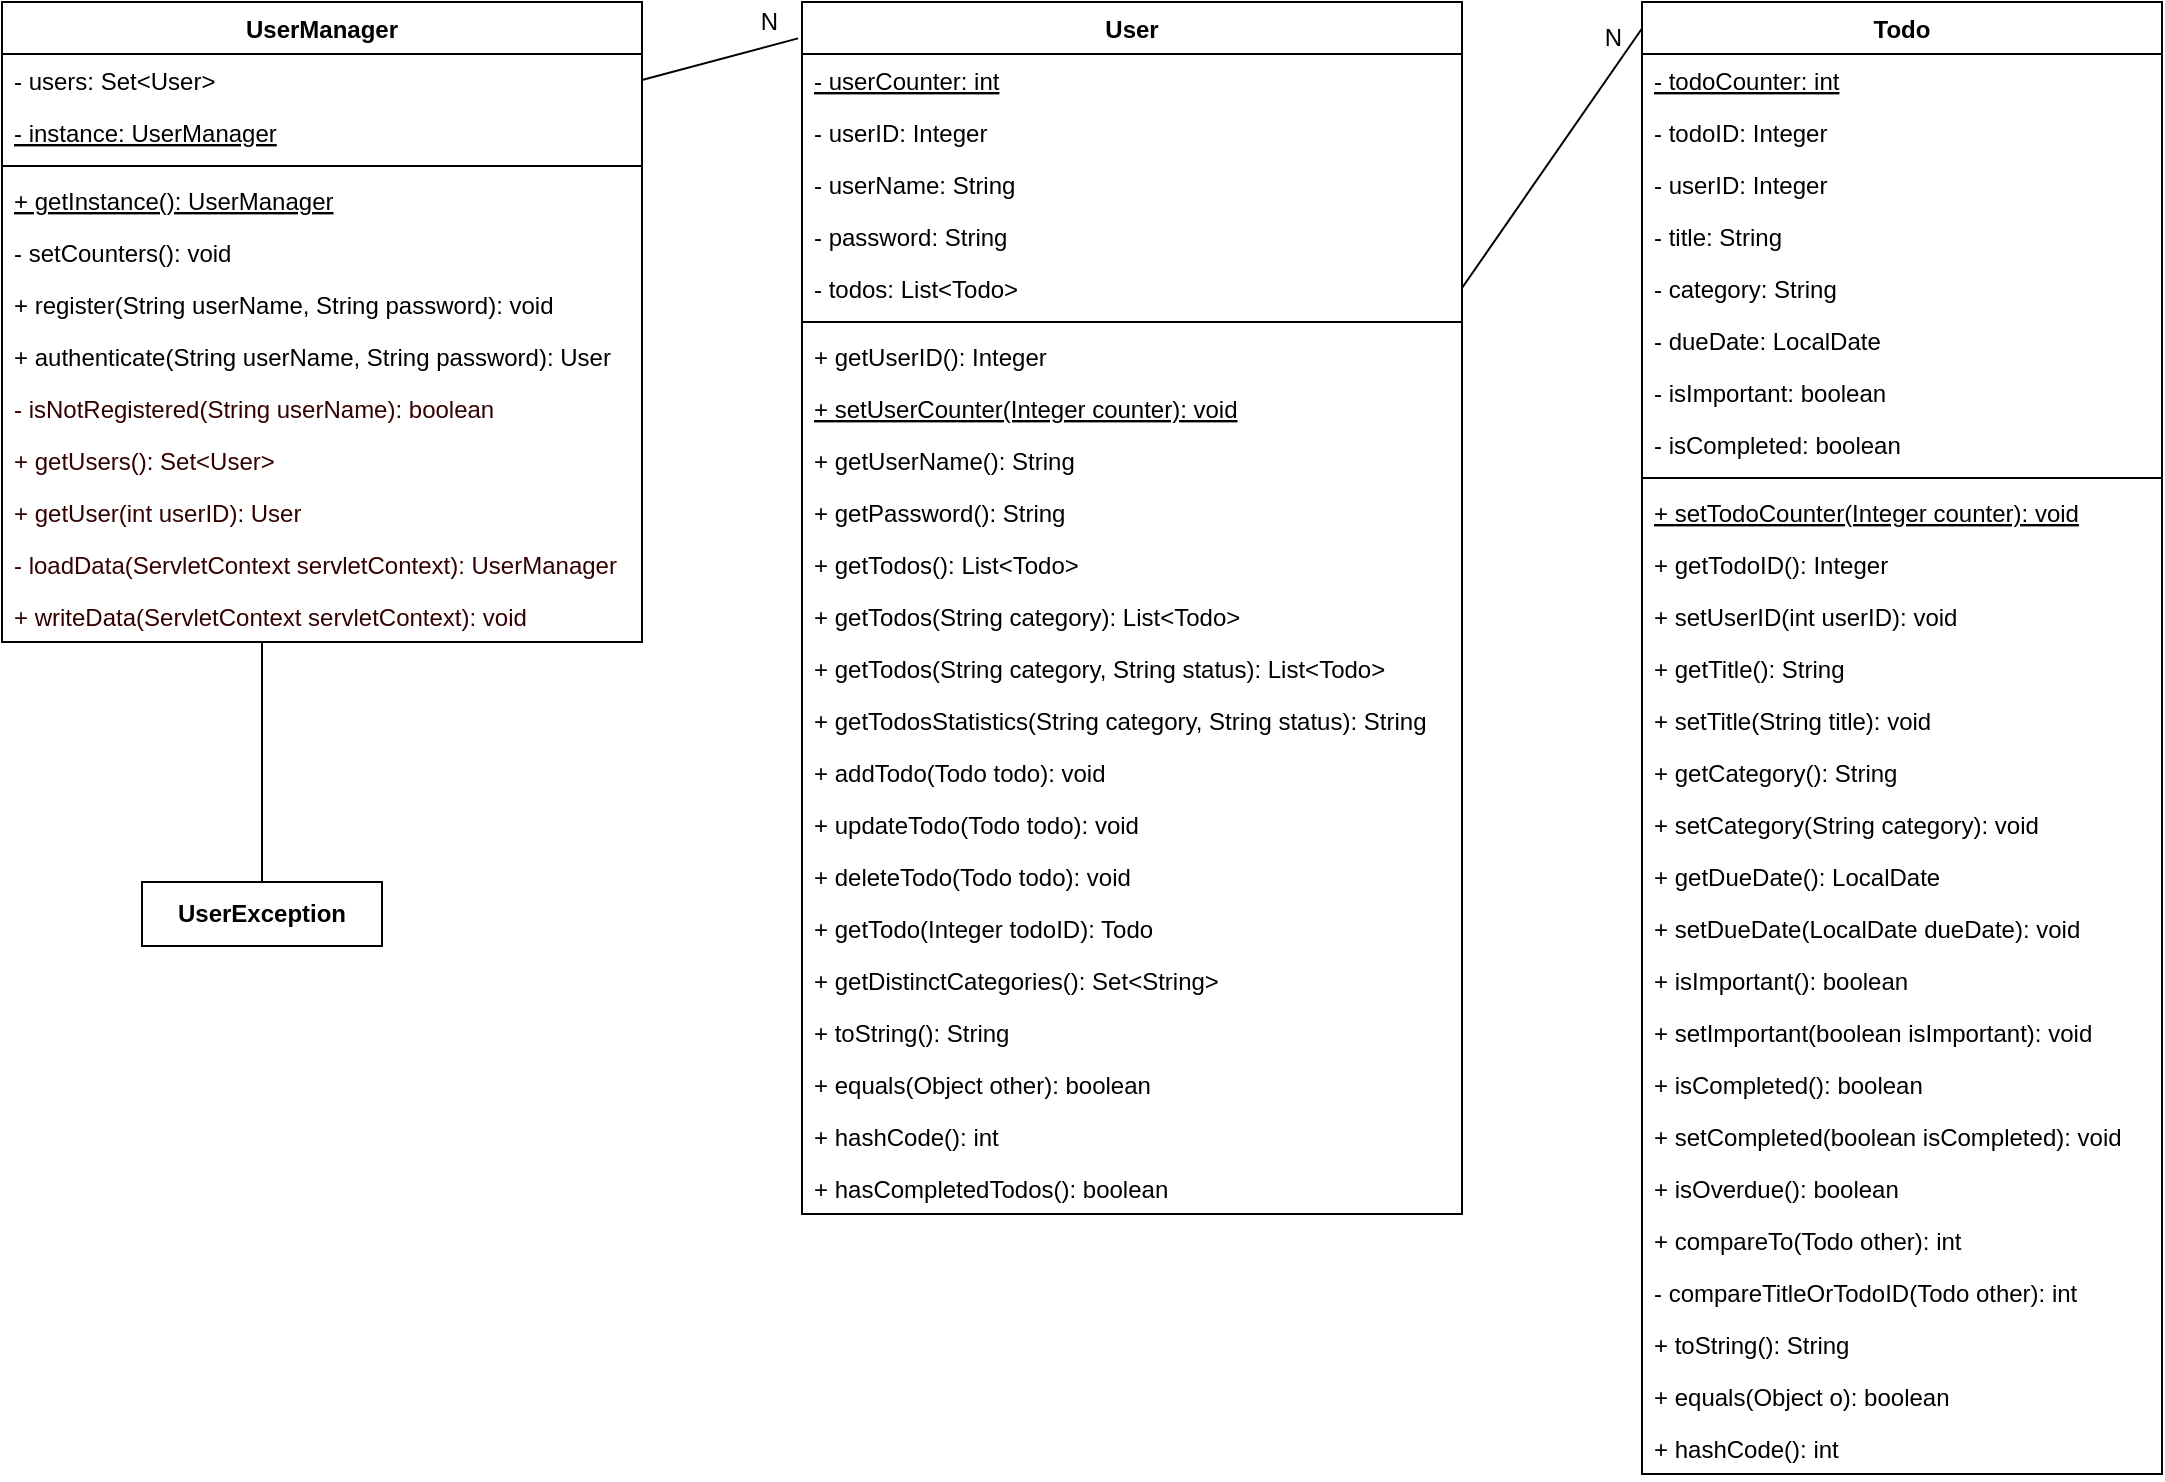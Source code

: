 <mxfile version="14.1.8" type="device" pages="2"><diagram id="_FEknvW1VbE6iCeTimLF" name="Domain Model"><mxGraphModel dx="1106" dy="1003" grid="1" gridSize="10" guides="1" tooltips="1" connect="1" arrows="1" fold="1" page="1" pageScale="1" pageWidth="1169" pageHeight="827" math="0" shadow="0"><root><mxCell id="0"/><mxCell id="1" parent="0"/><mxCell id="8GuXFF6owm1vr2erqjnb-2" value="User" style="swimlane;fontStyle=1;align=center;verticalAlign=top;childLayout=stackLayout;horizontal=1;startSize=26;horizontalStack=0;resizeParent=1;resizeParentMax=0;resizeLast=0;collapsible=1;marginBottom=0;" parent="1" vertex="1"><mxGeometry x="440" y="40" width="330" height="606" as="geometry"/></mxCell><mxCell id="8GuXFF6owm1vr2erqjnb-3" value="- userCounter: int" style="text;strokeColor=none;fillColor=none;align=left;verticalAlign=top;spacingLeft=4;spacingRight=4;overflow=hidden;rotatable=0;points=[[0,0.5],[1,0.5]];portConstraint=eastwest;fontStyle=4" parent="8GuXFF6owm1vr2erqjnb-2" vertex="1"><mxGeometry y="26" width="330" height="26" as="geometry"/></mxCell><mxCell id="l_VewUd3tbH-RL9MiJ0d-22" value="- userID: Integer&#10;" style="text;strokeColor=none;fillColor=none;align=left;verticalAlign=top;spacingLeft=4;spacingRight=4;overflow=hidden;rotatable=0;points=[[0,0.5],[1,0.5]];portConstraint=eastwest;" vertex="1" parent="8GuXFF6owm1vr2erqjnb-2"><mxGeometry y="52" width="330" height="26" as="geometry"/></mxCell><mxCell id="8GuXFF6owm1vr2erqjnb-11" value="- userName: String&#10;" style="text;strokeColor=none;fillColor=none;align=left;verticalAlign=top;spacingLeft=4;spacingRight=4;overflow=hidden;rotatable=0;points=[[0,0.5],[1,0.5]];portConstraint=eastwest;" parent="8GuXFF6owm1vr2erqjnb-2" vertex="1"><mxGeometry y="78" width="330" height="26" as="geometry"/></mxCell><mxCell id="8GuXFF6owm1vr2erqjnb-10" value="- password: String&#10;" style="text;strokeColor=none;fillColor=none;align=left;verticalAlign=top;spacingLeft=4;spacingRight=4;overflow=hidden;rotatable=0;points=[[0,0.5],[1,0.5]];portConstraint=eastwest;" parent="8GuXFF6owm1vr2erqjnb-2" vertex="1"><mxGeometry y="104" width="330" height="26" as="geometry"/></mxCell><mxCell id="8GuXFF6owm1vr2erqjnb-15" value="- todos: List&lt;Todo&gt;&#10;" style="text;strokeColor=none;fillColor=none;align=left;verticalAlign=top;spacingLeft=4;spacingRight=4;overflow=hidden;rotatable=0;points=[[0,0.5],[1,0.5]];portConstraint=eastwest;" parent="8GuXFF6owm1vr2erqjnb-2" vertex="1"><mxGeometry y="130" width="330" height="26" as="geometry"/></mxCell><mxCell id="8GuXFF6owm1vr2erqjnb-4" value="" style="line;strokeWidth=1;fillColor=none;align=left;verticalAlign=middle;spacingTop=-1;spacingLeft=3;spacingRight=3;rotatable=0;labelPosition=right;points=[];portConstraint=eastwest;" parent="8GuXFF6owm1vr2erqjnb-2" vertex="1"><mxGeometry y="156" width="330" height="8" as="geometry"/></mxCell><mxCell id="l_VewUd3tbH-RL9MiJ0d-24" value="+ getUserID(): Integer" style="text;strokeColor=none;fillColor=none;align=left;verticalAlign=top;spacingLeft=4;spacingRight=4;overflow=hidden;rotatable=0;points=[[0,0.5],[1,0.5]];portConstraint=eastwest;" vertex="1" parent="8GuXFF6owm1vr2erqjnb-2"><mxGeometry y="164" width="330" height="26" as="geometry"/></mxCell><mxCell id="l_VewUd3tbH-RL9MiJ0d-25" value="+ setUserCounter(Integer counter): void" style="text;strokeColor=none;fillColor=none;align=left;verticalAlign=top;spacingLeft=4;spacingRight=4;overflow=hidden;rotatable=0;points=[[0,0.5],[1,0.5]];portConstraint=eastwest;fontStyle=4" vertex="1" parent="8GuXFF6owm1vr2erqjnb-2"><mxGeometry y="190" width="330" height="26" as="geometry"/></mxCell><mxCell id="l_VewUd3tbH-RL9MiJ0d-26" value="+ getUserName(): String" style="text;strokeColor=none;fillColor=none;align=left;verticalAlign=top;spacingLeft=4;spacingRight=4;overflow=hidden;rotatable=0;points=[[0,0.5],[1,0.5]];portConstraint=eastwest;" vertex="1" parent="8GuXFF6owm1vr2erqjnb-2"><mxGeometry y="216" width="330" height="26" as="geometry"/></mxCell><mxCell id="l_VewUd3tbH-RL9MiJ0d-23" value="+ getPassword(): String" style="text;strokeColor=none;fillColor=none;align=left;verticalAlign=top;spacingLeft=4;spacingRight=4;overflow=hidden;rotatable=0;points=[[0,0.5],[1,0.5]];portConstraint=eastwest;" vertex="1" parent="8GuXFF6owm1vr2erqjnb-2"><mxGeometry y="242" width="330" height="26" as="geometry"/></mxCell><mxCell id="l_VewUd3tbH-RL9MiJ0d-27" value="+ getTodos(): List&lt;Todo&gt;" style="text;strokeColor=none;fillColor=none;align=left;verticalAlign=top;spacingLeft=4;spacingRight=4;overflow=hidden;rotatable=0;points=[[0,0.5],[1,0.5]];portConstraint=eastwest;" vertex="1" parent="8GuXFF6owm1vr2erqjnb-2"><mxGeometry y="268" width="330" height="26" as="geometry"/></mxCell><mxCell id="l_VewUd3tbH-RL9MiJ0d-28" value="+ getTodos(String category): List&lt;Todo&gt;" style="text;strokeColor=none;fillColor=none;align=left;verticalAlign=top;spacingLeft=4;spacingRight=4;overflow=hidden;rotatable=0;points=[[0,0.5],[1,0.5]];portConstraint=eastwest;" vertex="1" parent="8GuXFF6owm1vr2erqjnb-2"><mxGeometry y="294" width="330" height="26" as="geometry"/></mxCell><mxCell id="l_VewUd3tbH-RL9MiJ0d-29" value="+ getTodos(String category, String status): List&lt;Todo&gt;" style="text;strokeColor=none;fillColor=none;align=left;verticalAlign=top;spacingLeft=4;spacingRight=4;overflow=hidden;rotatable=0;points=[[0,0.5],[1,0.5]];portConstraint=eastwest;" vertex="1" parent="8GuXFF6owm1vr2erqjnb-2"><mxGeometry y="320" width="330" height="26" as="geometry"/></mxCell><mxCell id="8GuXFF6owm1vr2erqjnb-17" value="+ getTodosStatistics(String category, String status): String" style="text;strokeColor=none;fillColor=none;align=left;verticalAlign=top;spacingLeft=4;spacingRight=4;overflow=hidden;rotatable=0;points=[[0,0.5],[1,0.5]];portConstraint=eastwest;" parent="8GuXFF6owm1vr2erqjnb-2" vertex="1"><mxGeometry y="346" width="330" height="26" as="geometry"/></mxCell><mxCell id="8GuXFF6owm1vr2erqjnb-16" value="+ addTodo(Todo todo): void" style="text;strokeColor=none;fillColor=none;align=left;verticalAlign=top;spacingLeft=4;spacingRight=4;overflow=hidden;rotatable=0;points=[[0,0.5],[1,0.5]];portConstraint=eastwest;" parent="8GuXFF6owm1vr2erqjnb-2" vertex="1"><mxGeometry y="372" width="330" height="26" as="geometry"/></mxCell><mxCell id="8GuXFF6owm1vr2erqjnb-18" value="+ updateTodo(Todo todo): void" style="text;strokeColor=none;fillColor=none;align=left;verticalAlign=top;spacingLeft=4;spacingRight=4;overflow=hidden;rotatable=0;points=[[0,0.5],[1,0.5]];portConstraint=eastwest;" parent="8GuXFF6owm1vr2erqjnb-2" vertex="1"><mxGeometry y="398" width="330" height="26" as="geometry"/></mxCell><mxCell id="8GuXFF6owm1vr2erqjnb-20" value="+ deleteTodo(Todo todo): void" style="text;strokeColor=none;fillColor=none;align=left;verticalAlign=top;spacingLeft=4;spacingRight=4;overflow=hidden;rotatable=0;points=[[0,0.5],[1,0.5]];portConstraint=eastwest;" parent="8GuXFF6owm1vr2erqjnb-2" vertex="1"><mxGeometry y="424" width="330" height="26" as="geometry"/></mxCell><mxCell id="DRzX5go1wV1cK8gVBeIf-1" value="+ getTodo(Integer todoID): Todo" style="text;strokeColor=none;fillColor=none;align=left;verticalAlign=top;spacingLeft=4;spacingRight=4;overflow=hidden;rotatable=0;points=[[0,0.5],[1,0.5]];portConstraint=eastwest;" parent="8GuXFF6owm1vr2erqjnb-2" vertex="1"><mxGeometry y="450" width="330" height="26" as="geometry"/></mxCell><mxCell id="DRzX5go1wV1cK8gVBeIf-2" value="+ getDistinctCategories(): Set&lt;String&gt;" style="text;strokeColor=none;fillColor=none;align=left;verticalAlign=top;spacingLeft=4;spacingRight=4;overflow=hidden;rotatable=0;points=[[0,0.5],[1,0.5]];portConstraint=eastwest;" parent="8GuXFF6owm1vr2erqjnb-2" vertex="1"><mxGeometry y="476" width="330" height="26" as="geometry"/></mxCell><mxCell id="XmtFBwjlOjcDqK2lk057-3" value="+ toString(): String" style="text;strokeColor=none;fillColor=none;align=left;verticalAlign=top;spacingLeft=4;spacingRight=4;overflow=hidden;rotatable=0;points=[[0,0.5],[1,0.5]];portConstraint=eastwest;" parent="8GuXFF6owm1vr2erqjnb-2" vertex="1"><mxGeometry y="502" width="330" height="26" as="geometry"/></mxCell><mxCell id="XmtFBwjlOjcDqK2lk057-4" value="+ equals(Object other): boolean" style="text;strokeColor=none;fillColor=none;align=left;verticalAlign=top;spacingLeft=4;spacingRight=4;overflow=hidden;rotatable=0;points=[[0,0.5],[1,0.5]];portConstraint=eastwest;" parent="8GuXFF6owm1vr2erqjnb-2" vertex="1"><mxGeometry y="528" width="330" height="26" as="geometry"/></mxCell><mxCell id="l_VewUd3tbH-RL9MiJ0d-30" value="+ hashCode(): int" style="text;strokeColor=none;fillColor=none;align=left;verticalAlign=top;spacingLeft=4;spacingRight=4;overflow=hidden;rotatable=0;points=[[0,0.5],[1,0.5]];portConstraint=eastwest;" vertex="1" parent="8GuXFF6owm1vr2erqjnb-2"><mxGeometry y="554" width="330" height="26" as="geometry"/></mxCell><mxCell id="DRzX5go1wV1cK8gVBeIf-3" value="+ hasCompletedTodos(): boolean" style="text;strokeColor=none;fillColor=none;align=left;verticalAlign=top;spacingLeft=4;spacingRight=4;overflow=hidden;rotatable=0;points=[[0,0.5],[1,0.5]];portConstraint=eastwest;" parent="8GuXFF6owm1vr2erqjnb-2" vertex="1"><mxGeometry y="580" width="330" height="26" as="geometry"/></mxCell><mxCell id="8GuXFF6owm1vr2erqjnb-6" value="Todo" style="swimlane;fontStyle=1;align=center;verticalAlign=top;childLayout=stackLayout;horizontal=1;startSize=26;horizontalStack=0;resizeParent=1;resizeParentMax=0;resizeLast=0;collapsible=1;marginBottom=0;" parent="1" vertex="1"><mxGeometry x="860" y="40" width="260" height="736" as="geometry"><mxRectangle x="860" y="40" width="60" height="26" as="alternateBounds"/></mxGeometry></mxCell><mxCell id="l_VewUd3tbH-RL9MiJ0d-31" value="- todoCounter: int" style="text;strokeColor=none;fillColor=none;align=left;verticalAlign=top;spacingLeft=4;spacingRight=4;overflow=hidden;rotatable=0;points=[[0,0.5],[1,0.5]];portConstraint=eastwest;fontStyle=4" vertex="1" parent="8GuXFF6owm1vr2erqjnb-6"><mxGeometry y="26" width="260" height="26" as="geometry"/></mxCell><mxCell id="8GuXFF6owm1vr2erqjnb-7" value="- todoID: Integer" style="text;strokeColor=none;fillColor=none;align=left;verticalAlign=top;spacingLeft=4;spacingRight=4;overflow=hidden;rotatable=0;points=[[0,0.5],[1,0.5]];portConstraint=eastwest;" parent="8GuXFF6owm1vr2erqjnb-6" vertex="1"><mxGeometry y="52" width="260" height="26" as="geometry"/></mxCell><mxCell id="8GuXFF6owm1vr2erqjnb-24" value="- userID: Integer" style="text;strokeColor=none;fillColor=none;align=left;verticalAlign=top;spacingLeft=4;spacingRight=4;overflow=hidden;rotatable=0;points=[[0,0.5],[1,0.5]];portConstraint=eastwest;" parent="8GuXFF6owm1vr2erqjnb-6" vertex="1"><mxGeometry y="78" width="260" height="26" as="geometry"/></mxCell><mxCell id="8GuXFF6owm1vr2erqjnb-22" value="- title: String" style="text;strokeColor=none;fillColor=none;align=left;verticalAlign=top;spacingLeft=4;spacingRight=4;overflow=hidden;rotatable=0;points=[[0,0.5],[1,0.5]];portConstraint=eastwest;" parent="8GuXFF6owm1vr2erqjnb-6" vertex="1"><mxGeometry y="104" width="260" height="26" as="geometry"/></mxCell><mxCell id="8GuXFF6owm1vr2erqjnb-23" value="- category: String" style="text;strokeColor=none;fillColor=none;align=left;verticalAlign=top;spacingLeft=4;spacingRight=4;overflow=hidden;rotatable=0;points=[[0,0.5],[1,0.5]];portConstraint=eastwest;" parent="8GuXFF6owm1vr2erqjnb-6" vertex="1"><mxGeometry y="130" width="260" height="26" as="geometry"/></mxCell><mxCell id="8GuXFF6owm1vr2erqjnb-26" value="- dueDate: LocalDate" style="text;strokeColor=none;fillColor=none;align=left;verticalAlign=top;spacingLeft=4;spacingRight=4;overflow=hidden;rotatable=0;points=[[0,0.5],[1,0.5]];portConstraint=eastwest;" parent="8GuXFF6owm1vr2erqjnb-6" vertex="1"><mxGeometry y="156" width="260" height="26" as="geometry"/></mxCell><mxCell id="8GuXFF6owm1vr2erqjnb-27" value="- isImportant: boolean" style="text;strokeColor=none;fillColor=none;align=left;verticalAlign=top;spacingLeft=4;spacingRight=4;overflow=hidden;rotatable=0;points=[[0,0.5],[1,0.5]];portConstraint=eastwest;" parent="8GuXFF6owm1vr2erqjnb-6" vertex="1"><mxGeometry y="182" width="260" height="26" as="geometry"/></mxCell><mxCell id="8GuXFF6owm1vr2erqjnb-28" value="- isCompleted: boolean" style="text;strokeColor=none;fillColor=none;align=left;verticalAlign=top;spacingLeft=4;spacingRight=4;overflow=hidden;rotatable=0;points=[[0,0.5],[1,0.5]];portConstraint=eastwest;" parent="8GuXFF6owm1vr2erqjnb-6" vertex="1"><mxGeometry y="208" width="260" height="26" as="geometry"/></mxCell><mxCell id="8GuXFF6owm1vr2erqjnb-8" value="" style="line;strokeWidth=1;fillColor=none;align=left;verticalAlign=middle;spacingTop=-1;spacingLeft=3;spacingRight=3;rotatable=0;labelPosition=right;points=[];portConstraint=eastwest;" parent="8GuXFF6owm1vr2erqjnb-6" vertex="1"><mxGeometry y="234" width="260" height="8" as="geometry"/></mxCell><mxCell id="l_VewUd3tbH-RL9MiJ0d-32" value="+ setTodoCounter(Integer counter): void" style="text;strokeColor=none;fillColor=none;align=left;verticalAlign=top;spacingLeft=4;spacingRight=4;overflow=hidden;rotatable=0;points=[[0,0.5],[1,0.5]];portConstraint=eastwest;fontStyle=4" vertex="1" parent="8GuXFF6owm1vr2erqjnb-6"><mxGeometry y="242" width="260" height="26" as="geometry"/></mxCell><mxCell id="l_VewUd3tbH-RL9MiJ0d-34" value="+ getTodoID(): Integer" style="text;strokeColor=none;fillColor=none;align=left;verticalAlign=top;spacingLeft=4;spacingRight=4;overflow=hidden;rotatable=0;points=[[0,0.5],[1,0.5]];portConstraint=eastwest;" vertex="1" parent="8GuXFF6owm1vr2erqjnb-6"><mxGeometry y="268" width="260" height="26" as="geometry"/></mxCell><mxCell id="l_VewUd3tbH-RL9MiJ0d-35" value="+ setUserID(int userID): void" style="text;strokeColor=none;fillColor=none;align=left;verticalAlign=top;spacingLeft=4;spacingRight=4;overflow=hidden;rotatable=0;points=[[0,0.5],[1,0.5]];portConstraint=eastwest;" vertex="1" parent="8GuXFF6owm1vr2erqjnb-6"><mxGeometry y="294" width="260" height="26" as="geometry"/></mxCell><mxCell id="l_VewUd3tbH-RL9MiJ0d-36" value="+ getTitle(): String" style="text;strokeColor=none;fillColor=none;align=left;verticalAlign=top;spacingLeft=4;spacingRight=4;overflow=hidden;rotatable=0;points=[[0,0.5],[1,0.5]];portConstraint=eastwest;" vertex="1" parent="8GuXFF6owm1vr2erqjnb-6"><mxGeometry y="320" width="260" height="26" as="geometry"/></mxCell><mxCell id="l_VewUd3tbH-RL9MiJ0d-37" value="+ setTitle(String title): void" style="text;strokeColor=none;fillColor=none;align=left;verticalAlign=top;spacingLeft=4;spacingRight=4;overflow=hidden;rotatable=0;points=[[0,0.5],[1,0.5]];portConstraint=eastwest;" vertex="1" parent="8GuXFF6owm1vr2erqjnb-6"><mxGeometry y="346" width="260" height="26" as="geometry"/></mxCell><mxCell id="l_VewUd3tbH-RL9MiJ0d-38" value="+ getCategory(): String" style="text;strokeColor=none;fillColor=none;align=left;verticalAlign=top;spacingLeft=4;spacingRight=4;overflow=hidden;rotatable=0;points=[[0,0.5],[1,0.5]];portConstraint=eastwest;" vertex="1" parent="8GuXFF6owm1vr2erqjnb-6"><mxGeometry y="372" width="260" height="26" as="geometry"/></mxCell><mxCell id="l_VewUd3tbH-RL9MiJ0d-39" value="+ setCategory(String category): void" style="text;strokeColor=none;fillColor=none;align=left;verticalAlign=top;spacingLeft=4;spacingRight=4;overflow=hidden;rotatable=0;points=[[0,0.5],[1,0.5]];portConstraint=eastwest;" vertex="1" parent="8GuXFF6owm1vr2erqjnb-6"><mxGeometry y="398" width="260" height="26" as="geometry"/></mxCell><mxCell id="l_VewUd3tbH-RL9MiJ0d-40" value="+ getDueDate(): LocalDate" style="text;strokeColor=none;fillColor=none;align=left;verticalAlign=top;spacingLeft=4;spacingRight=4;overflow=hidden;rotatable=0;points=[[0,0.5],[1,0.5]];portConstraint=eastwest;" vertex="1" parent="8GuXFF6owm1vr2erqjnb-6"><mxGeometry y="424" width="260" height="26" as="geometry"/></mxCell><mxCell id="l_VewUd3tbH-RL9MiJ0d-33" value="+ setDueDate(LocalDate dueDate): void" style="text;strokeColor=none;fillColor=none;align=left;verticalAlign=top;spacingLeft=4;spacingRight=4;overflow=hidden;rotatable=0;points=[[0,0.5],[1,0.5]];portConstraint=eastwest;" vertex="1" parent="8GuXFF6owm1vr2erqjnb-6"><mxGeometry y="450" width="260" height="26" as="geometry"/></mxCell><mxCell id="l_VewUd3tbH-RL9MiJ0d-42" value="+ isImportant(): boolean" style="text;strokeColor=none;fillColor=none;align=left;verticalAlign=top;spacingLeft=4;spacingRight=4;overflow=hidden;rotatable=0;points=[[0,0.5],[1,0.5]];portConstraint=eastwest;" vertex="1" parent="8GuXFF6owm1vr2erqjnb-6"><mxGeometry y="476" width="260" height="26" as="geometry"/></mxCell><mxCell id="l_VewUd3tbH-RL9MiJ0d-43" value="+ setImportant(boolean isImportant): void" style="text;strokeColor=none;fillColor=none;align=left;verticalAlign=top;spacingLeft=4;spacingRight=4;overflow=hidden;rotatable=0;points=[[0,0.5],[1,0.5]];portConstraint=eastwest;" vertex="1" parent="8GuXFF6owm1vr2erqjnb-6"><mxGeometry y="502" width="260" height="26" as="geometry"/></mxCell><mxCell id="l_VewUd3tbH-RL9MiJ0d-44" value="+ isCompleted(): boolean" style="text;strokeColor=none;fillColor=none;align=left;verticalAlign=top;spacingLeft=4;spacingRight=4;overflow=hidden;rotatable=0;points=[[0,0.5],[1,0.5]];portConstraint=eastwest;" vertex="1" parent="8GuXFF6owm1vr2erqjnb-6"><mxGeometry y="528" width="260" height="26" as="geometry"/></mxCell><mxCell id="l_VewUd3tbH-RL9MiJ0d-41" value="+ setCompleted(boolean isCompleted): void" style="text;strokeColor=none;fillColor=none;align=left;verticalAlign=top;spacingLeft=4;spacingRight=4;overflow=hidden;rotatable=0;points=[[0,0.5],[1,0.5]];portConstraint=eastwest;" vertex="1" parent="8GuXFF6owm1vr2erqjnb-6"><mxGeometry y="554" width="260" height="26" as="geometry"/></mxCell><mxCell id="8GuXFF6owm1vr2erqjnb-9" value="+ isOverdue(): boolean" style="text;strokeColor=none;fillColor=none;align=left;verticalAlign=top;spacingLeft=4;spacingRight=4;overflow=hidden;rotatable=0;points=[[0,0.5],[1,0.5]];portConstraint=eastwest;" parent="8GuXFF6owm1vr2erqjnb-6" vertex="1"><mxGeometry y="580" width="260" height="26" as="geometry"/></mxCell><mxCell id="XmtFBwjlOjcDqK2lk057-5" value="+ compareTo(Todo other): int" style="text;strokeColor=none;fillColor=none;align=left;verticalAlign=top;spacingLeft=4;spacingRight=4;overflow=hidden;rotatable=0;points=[[0,0.5],[1,0.5]];portConstraint=eastwest;" parent="8GuXFF6owm1vr2erqjnb-6" vertex="1"><mxGeometry y="606" width="260" height="26" as="geometry"/></mxCell><mxCell id="XmtFBwjlOjcDqK2lk057-6" value="- compareTitleOrTodoID(Todo other): int" style="text;strokeColor=none;fillColor=none;align=left;verticalAlign=top;spacingLeft=4;spacingRight=4;overflow=hidden;rotatable=0;points=[[0,0.5],[1,0.5]];portConstraint=eastwest;" parent="8GuXFF6owm1vr2erqjnb-6" vertex="1"><mxGeometry y="632" width="260" height="26" as="geometry"/></mxCell><mxCell id="XmtFBwjlOjcDqK2lk057-8" value="+ toString(): String" style="text;strokeColor=none;fillColor=none;align=left;verticalAlign=top;spacingLeft=4;spacingRight=4;overflow=hidden;rotatable=0;points=[[0,0.5],[1,0.5]];portConstraint=eastwest;" parent="8GuXFF6owm1vr2erqjnb-6" vertex="1"><mxGeometry y="658" width="260" height="26" as="geometry"/></mxCell><mxCell id="XmtFBwjlOjcDqK2lk057-9" value="+ equals(Object o): boolean" style="text;strokeColor=none;fillColor=none;align=left;verticalAlign=top;spacingLeft=4;spacingRight=4;overflow=hidden;rotatable=0;points=[[0,0.5],[1,0.5]];portConstraint=eastwest;" parent="8GuXFF6owm1vr2erqjnb-6" vertex="1"><mxGeometry y="684" width="260" height="26" as="geometry"/></mxCell><mxCell id="XmtFBwjlOjcDqK2lk057-10" value="+ hashCode(): int" style="text;strokeColor=none;fillColor=none;align=left;verticalAlign=top;spacingLeft=4;spacingRight=4;overflow=hidden;rotatable=0;points=[[0,0.5],[1,0.5]];portConstraint=eastwest;" parent="8GuXFF6owm1vr2erqjnb-6" vertex="1"><mxGeometry y="710" width="260" height="26" as="geometry"/></mxCell><mxCell id="ysoF5U-7DfWgZvBtJbBI-6" value="UserManager" style="swimlane;fontStyle=1;align=center;verticalAlign=top;childLayout=stackLayout;horizontal=1;startSize=26;horizontalStack=0;resizeParent=1;resizeParentMax=0;resizeLast=0;collapsible=1;marginBottom=0;" parent="1" vertex="1"><mxGeometry x="40" y="40" width="320" height="320" as="geometry"/></mxCell><mxCell id="ysoF5U-7DfWgZvBtJbBI-7" value="- users: Set&lt;User&gt;" style="text;strokeColor=none;fillColor=none;align=left;verticalAlign=top;spacingLeft=4;spacingRight=4;overflow=hidden;rotatable=0;points=[[0,0.5],[1,0.5]];portConstraint=eastwest;fontStyle=0" parent="ysoF5U-7DfWgZvBtJbBI-6" vertex="1"><mxGeometry y="26" width="320" height="26" as="geometry"/></mxCell><mxCell id="XmtFBwjlOjcDqK2lk057-1" value="- instance: UserManager" style="text;strokeColor=none;fillColor=none;align=left;verticalAlign=top;spacingLeft=4;spacingRight=4;overflow=hidden;rotatable=0;points=[[0,0.5],[1,0.5]];portConstraint=eastwest;fontStyle=4" parent="ysoF5U-7DfWgZvBtJbBI-6" vertex="1"><mxGeometry y="52" width="320" height="26" as="geometry"/></mxCell><mxCell id="ysoF5U-7DfWgZvBtJbBI-14" value="" style="line;strokeWidth=1;fillColor=none;align=left;verticalAlign=middle;spacingTop=-1;spacingLeft=3;spacingRight=3;rotatable=0;labelPosition=right;points=[];portConstraint=eastwest;" parent="ysoF5U-7DfWgZvBtJbBI-6" vertex="1"><mxGeometry y="78" width="320" height="8" as="geometry"/></mxCell><mxCell id="l_VewUd3tbH-RL9MiJ0d-1" value="+ getInstance(): UserManager" style="text;strokeColor=none;fillColor=none;align=left;verticalAlign=top;spacingLeft=4;spacingRight=4;overflow=hidden;rotatable=0;points=[[0,0.5],[1,0.5]];portConstraint=eastwest;fontStyle=4" vertex="1" parent="ysoF5U-7DfWgZvBtJbBI-6"><mxGeometry y="86" width="320" height="26" as="geometry"/></mxCell><mxCell id="ysoF5U-7DfWgZvBtJbBI-15" value="- setCounters(): void" style="text;strokeColor=none;fillColor=none;align=left;verticalAlign=top;spacingLeft=4;spacingRight=4;overflow=hidden;rotatable=0;points=[[0,0.5],[1,0.5]];portConstraint=eastwest;fontStyle=0" parent="ysoF5U-7DfWgZvBtJbBI-6" vertex="1"><mxGeometry y="112" width="320" height="26" as="geometry"/></mxCell><mxCell id="ysoF5U-7DfWgZvBtJbBI-16" value="+ register(String userName, String password): void" style="text;strokeColor=none;fillColor=none;align=left;verticalAlign=top;spacingLeft=4;spacingRight=4;overflow=hidden;rotatable=0;points=[[0,0.5],[1,0.5]];portConstraint=eastwest;" parent="ysoF5U-7DfWgZvBtJbBI-6" vertex="1"><mxGeometry y="138" width="320" height="26" as="geometry"/></mxCell><mxCell id="ysoF5U-7DfWgZvBtJbBI-20" value="+ authenticate(String userName, String password): User" style="text;strokeColor=none;fillColor=none;align=left;verticalAlign=top;spacingLeft=4;spacingRight=4;overflow=hidden;rotatable=0;points=[[0,0.5],[1,0.5]];portConstraint=eastwest;" parent="ysoF5U-7DfWgZvBtJbBI-6" vertex="1"><mxGeometry y="164" width="320" height="26" as="geometry"/></mxCell><mxCell id="l_VewUd3tbH-RL9MiJ0d-2" value="- isNotRegistered(String userName): boolean" style="text;strokeColor=none;fillColor=none;align=left;verticalAlign=top;spacingLeft=4;spacingRight=4;overflow=hidden;rotatable=0;points=[[0,0.5],[1,0.5]];portConstraint=eastwest;fontColor=#330000;" vertex="1" parent="ysoF5U-7DfWgZvBtJbBI-6"><mxGeometry y="190" width="320" height="26" as="geometry"/></mxCell><mxCell id="l_VewUd3tbH-RL9MiJ0d-4" value="+ getUsers(): Set&lt;User&gt;" style="text;strokeColor=none;fillColor=none;align=left;verticalAlign=top;spacingLeft=4;spacingRight=4;overflow=hidden;rotatable=0;points=[[0,0.5],[1,0.5]];portConstraint=eastwest;fontColor=#330000;" vertex="1" parent="ysoF5U-7DfWgZvBtJbBI-6"><mxGeometry y="216" width="320" height="26" as="geometry"/></mxCell><mxCell id="LsWSEmS_wTWBQNg2qc56-11" value="+ getUser(int userID): User" style="text;strokeColor=none;fillColor=none;align=left;verticalAlign=top;spacingLeft=4;spacingRight=4;overflow=hidden;rotatable=0;points=[[0,0.5],[1,0.5]];portConstraint=eastwest;fontColor=#330000;" parent="ysoF5U-7DfWgZvBtJbBI-6" vertex="1"><mxGeometry y="242" width="320" height="26" as="geometry"/></mxCell><mxCell id="l_VewUd3tbH-RL9MiJ0d-3" value="- loadData(ServletContext servletContext): UserManager" style="text;strokeColor=none;fillColor=none;align=left;verticalAlign=top;spacingLeft=4;spacingRight=4;overflow=hidden;rotatable=0;points=[[0,0.5],[1,0.5]];portConstraint=eastwest;fontColor=#330000;" vertex="1" parent="ysoF5U-7DfWgZvBtJbBI-6"><mxGeometry y="268" width="320" height="26" as="geometry"/></mxCell><mxCell id="DRzX5go1wV1cK8gVBeIf-4" value="+ writeData(ServletContext servletContext): void" style="text;strokeColor=none;fillColor=none;align=left;verticalAlign=top;spacingLeft=4;spacingRight=4;overflow=hidden;rotatable=0;points=[[0,0.5],[1,0.5]];portConstraint=eastwest;fontColor=#330000;" parent="ysoF5U-7DfWgZvBtJbBI-6" vertex="1"><mxGeometry y="294" width="320" height="26" as="geometry"/></mxCell><mxCell id="LsWSEmS_wTWBQNg2qc56-7" value="" style="endArrow=none;html=1;rounded=0;fontColor=#FF3333;exitX=1;exitY=0.5;exitDx=0;exitDy=0;entryX=-0.006;entryY=0.03;entryDx=0;entryDy=0;entryPerimeter=0;" parent="1" source="ysoF5U-7DfWgZvBtJbBI-7" target="8GuXFF6owm1vr2erqjnb-2" edge="1"><mxGeometry relative="1" as="geometry"><mxPoint x="330" y="860" as="sourcePoint"/><mxPoint x="490" y="860" as="targetPoint"/></mxGeometry></mxCell><mxCell id="LsWSEmS_wTWBQNg2qc56-8" value="N" style="resizable=0;html=1;align=right;verticalAlign=bottom;" parent="LsWSEmS_wTWBQNg2qc56-7" connectable="0" vertex="1"><mxGeometry x="1" relative="1" as="geometry"><mxPoint x="-10" as="offset"/></mxGeometry></mxCell><mxCell id="LsWSEmS_wTWBQNg2qc56-9" value="" style="endArrow=none;html=1;rounded=0;fontColor=#FF3333;exitX=1;exitY=0.5;exitDx=0;exitDy=0;entryX=0;entryY=0.018;entryDx=0;entryDy=0;entryPerimeter=0;" parent="1" source="8GuXFF6owm1vr2erqjnb-15" target="8GuXFF6owm1vr2erqjnb-6" edge="1"><mxGeometry relative="1" as="geometry"><mxPoint x="330" y="860" as="sourcePoint"/><mxPoint x="490" y="860" as="targetPoint"/></mxGeometry></mxCell><mxCell id="LsWSEmS_wTWBQNg2qc56-10" value="N" style="resizable=0;html=1;align=right;verticalAlign=bottom;" parent="LsWSEmS_wTWBQNg2qc56-9" connectable="0" vertex="1"><mxGeometry x="1" relative="1" as="geometry"><mxPoint x="-9.98" y="12.83" as="offset"/></mxGeometry></mxCell><mxCell id="l_VewUd3tbH-RL9MiJ0d-19" value="&lt;b&gt;UserException&lt;/b&gt;" style="rounded=0;whiteSpace=wrap;html=1;" vertex="1" parent="1"><mxGeometry x="110" y="480" width="120" height="32" as="geometry"/></mxCell><mxCell id="l_VewUd3tbH-RL9MiJ0d-21" value="" style="endArrow=none;html=1;exitX=0.5;exitY=0;exitDx=0;exitDy=0;" edge="1" parent="1" source="l_VewUd3tbH-RL9MiJ0d-19"><mxGeometry width="50" height="50" relative="1" as="geometry"><mxPoint x="540" y="540" as="sourcePoint"/><mxPoint x="170" y="360" as="targetPoint"/></mxGeometry></mxCell></root></mxGraphModel></diagram><diagram id="zWdlCqI29T2dWSMC5rAG" name="Page Flow"><mxGraphModel dx="1106" dy="1003" grid="1" gridSize="10" guides="1" tooltips="1" connect="1" arrows="1" fold="1" page="1" pageScale="1" pageWidth="850" pageHeight="1100" math="0" shadow="0"><root><mxCell id="nnM6BxxUmR0Pl3jAsNiM-0"/><mxCell id="nnM6BxxUmR0Pl3jAsNiM-1" parent="nnM6BxxUmR0Pl3jAsNiM-0"/><mxCell id="nnM6BxxUmR0Pl3jAsNiM-2" value="" style="ellipse;html=1;shape=startState;fillColor=#000000;strokeColor=#ff0000;rotation=0;" parent="nnM6BxxUmR0Pl3jAsNiM-1" vertex="1"><mxGeometry x="140" y="115" width="30" height="30" as="geometry"/></mxCell><mxCell id="nnM6BxxUmR0Pl3jAsNiM-3" value="" style="endArrow=classic;html=1;exitX=1;exitY=0.5;exitDx=0;exitDy=0;" parent="nnM6BxxUmR0Pl3jAsNiM-1" source="nnM6BxxUmR0Pl3jAsNiM-2" edge="1"><mxGeometry width="50" height="50" relative="1" as="geometry"><mxPoint x="230" y="155" as="sourcePoint"/><mxPoint x="220" y="130" as="targetPoint"/></mxGeometry></mxCell><mxCell id="nnM6BxxUmR0Pl3jAsNiM-4" value="" style="edgeStyle=orthogonalEdgeStyle;rounded=0;orthogonalLoop=1;jettySize=auto;html=1;" parent="nnM6BxxUmR0Pl3jAsNiM-1" source="nnM6BxxUmR0Pl3jAsNiM-6" target="nnM6BxxUmR0Pl3jAsNiM-8" edge="1"><mxGeometry relative="1" as="geometry"/></mxCell><mxCell id="nnM6BxxUmR0Pl3jAsNiM-5" value="" style="edgeStyle=orthogonalEdgeStyle;rounded=0;orthogonalLoop=1;jettySize=auto;html=1;" parent="nnM6BxxUmR0Pl3jAsNiM-1" source="nnM6BxxUmR0Pl3jAsNiM-6" target="nnM6BxxUmR0Pl3jAsNiM-10" edge="1"><mxGeometry relative="1" as="geometry"/></mxCell><mxCell id="nnM6BxxUmR0Pl3jAsNiM-6" value="Landing" style="strokeWidth=2;html=1;shape=mxgraph.flowchart.decision;whiteSpace=wrap;" parent="nnM6BxxUmR0Pl3jAsNiM-1" vertex="1"><mxGeometry x="220" y="80" width="100" height="100" as="geometry"/></mxCell><mxCell id="nnM6BxxUmR0Pl3jAsNiM-7" style="edgeStyle=orthogonalEdgeStyle;rounded=0;orthogonalLoop=1;jettySize=auto;html=1;exitX=0.5;exitY=1;exitDx=0;exitDy=0;entryX=0.5;entryY=0;entryDx=0;entryDy=0;entryPerimeter=0;" parent="nnM6BxxUmR0Pl3jAsNiM-1" source="nnM6BxxUmR0Pl3jAsNiM-8" target="nnM6BxxUmR0Pl3jAsNiM-15" edge="1"><mxGeometry relative="1" as="geometry"/></mxCell><mxCell id="nnM6BxxUmR0Pl3jAsNiM-8" value="Login" style="whiteSpace=wrap;html=1;strokeWidth=2;" parent="nnM6BxxUmR0Pl3jAsNiM-1" vertex="1"><mxGeometry x="210" y="230" width="120" height="60" as="geometry"/></mxCell><mxCell id="nnM6BxxUmR0Pl3jAsNiM-9" style="edgeStyle=orthogonalEdgeStyle;rounded=0;orthogonalLoop=1;jettySize=auto;html=1;entryX=1;entryY=0.5;entryDx=0;entryDy=0;exitX=0.5;exitY=1;exitDx=0;exitDy=0;" parent="nnM6BxxUmR0Pl3jAsNiM-1" source="nnM6BxxUmR0Pl3jAsNiM-10" target="nnM6BxxUmR0Pl3jAsNiM-8" edge="1"><mxGeometry relative="1" as="geometry"/></mxCell><mxCell id="nnM6BxxUmR0Pl3jAsNiM-10" value="Register" style="whiteSpace=wrap;html=1;strokeWidth=2;" parent="nnM6BxxUmR0Pl3jAsNiM-1" vertex="1"><mxGeometry x="390" y="100" width="120" height="60" as="geometry"/></mxCell><mxCell id="nnM6BxxUmR0Pl3jAsNiM-11" style="edgeStyle=orthogonalEdgeStyle;rounded=0;orthogonalLoop=1;jettySize=auto;html=1;exitX=0;exitY=0.5;exitDx=0;exitDy=0;exitPerimeter=0;entryX=0;entryY=0.5;entryDx=0;entryDy=0;" parent="nnM6BxxUmR0Pl3jAsNiM-1" source="nnM6BxxUmR0Pl3jAsNiM-15" target="nnM6BxxUmR0Pl3jAsNiM-8" edge="1"><mxGeometry relative="1" as="geometry"/></mxCell><mxCell id="nnM6BxxUmR0Pl3jAsNiM-12" value="No" style="edgeLabel;html=1;align=center;verticalAlign=middle;resizable=0;points=[];" parent="nnM6BxxUmR0Pl3jAsNiM-11" vertex="1" connectable="0"><mxGeometry x="-0.629" y="-14" relative="1" as="geometry"><mxPoint x="-1" as="offset"/></mxGeometry></mxCell><mxCell id="nnM6BxxUmR0Pl3jAsNiM-13" value="" style="edgeStyle=orthogonalEdgeStyle;rounded=0;orthogonalLoop=1;jettySize=auto;html=1;" parent="nnM6BxxUmR0Pl3jAsNiM-1" source="nnM6BxxUmR0Pl3jAsNiM-15" target="nnM6BxxUmR0Pl3jAsNiM-20" edge="1"><mxGeometry relative="1" as="geometry"/></mxCell><mxCell id="nnM6BxxUmR0Pl3jAsNiM-14" value="Yes" style="edgeLabel;html=1;align=center;verticalAlign=middle;resizable=0;points=[];" parent="nnM6BxxUmR0Pl3jAsNiM-13" vertex="1" connectable="0"><mxGeometry x="0.235" y="-2" relative="1" as="geometry"><mxPoint x="2" y="-9" as="offset"/></mxGeometry></mxCell><mxCell id="nnM6BxxUmR0Pl3jAsNiM-15" value="Successful" style="strokeWidth=2;html=1;shape=mxgraph.flowchart.decision;whiteSpace=wrap;" parent="nnM6BxxUmR0Pl3jAsNiM-1" vertex="1"><mxGeometry x="220" y="350" width="100" height="100" as="geometry"/></mxCell><mxCell id="nnM6BxxUmR0Pl3jAsNiM-16" style="edgeStyle=orthogonalEdgeStyle;rounded=0;orthogonalLoop=1;jettySize=auto;html=1;entryX=0;entryY=0.5;entryDx=0;entryDy=0;" parent="nnM6BxxUmR0Pl3jAsNiM-1" source="nnM6BxxUmR0Pl3jAsNiM-20" target="nnM6BxxUmR0Pl3jAsNiM-2" edge="1"><mxGeometry relative="1" as="geometry"/></mxCell><mxCell id="nnM6BxxUmR0Pl3jAsNiM-17" value="Logout / Timeout" style="edgeLabel;html=1;align=center;verticalAlign=middle;resizable=0;points=[];rotation=-90;" parent="nnM6BxxUmR0Pl3jAsNiM-16" vertex="1" connectable="0"><mxGeometry x="0.339" y="2" relative="1" as="geometry"><mxPoint as="offset"/></mxGeometry></mxCell><mxCell id="nnM6BxxUmR0Pl3jAsNiM-18" value="" style="edgeStyle=orthogonalEdgeStyle;rounded=0;orthogonalLoop=1;jettySize=auto;html=1;" parent="nnM6BxxUmR0Pl3jAsNiM-1" source="nnM6BxxUmR0Pl3jAsNiM-20" target="nnM6BxxUmR0Pl3jAsNiM-25" edge="1"><mxGeometry relative="1" as="geometry"/></mxCell><mxCell id="nnM6BxxUmR0Pl3jAsNiM-19" style="edgeStyle=orthogonalEdgeStyle;rounded=0;orthogonalLoop=1;jettySize=auto;html=1;exitX=1;exitY=0.75;exitDx=0;exitDy=0;" parent="nnM6BxxUmR0Pl3jAsNiM-1" source="nnM6BxxUmR0Pl3jAsNiM-20" target="nnM6BxxUmR0Pl3jAsNiM-28" edge="1"><mxGeometry relative="1" as="geometry"/></mxCell><mxCell id="nnM6BxxUmR0Pl3jAsNiM-20" value="TodoList" style="whiteSpace=wrap;html=1;strokeWidth=2;" parent="nnM6BxxUmR0Pl3jAsNiM-1" vertex="1"><mxGeometry x="210" y="495" width="120" height="60" as="geometry"/></mxCell><mxCell id="nnM6BxxUmR0Pl3jAsNiM-21" value="+ getTodos(): List&lt;Todo&gt;" style="text;strokeColor=none;fillColor=none;align=left;verticalAlign=top;spacingLeft=4;spacingRight=4;overflow=hidden;rotatable=0;points=[[0,0.5],[1,0.5]];portConstraint=eastwest;" parent="nnM6BxxUmR0Pl3jAsNiM-1" vertex="1"><mxGeometry x="290" y="469" width="210" height="26" as="geometry"/></mxCell><mxCell id="nnM6BxxUmR0Pl3jAsNiM-24" style="edgeStyle=orthogonalEdgeStyle;rounded=0;orthogonalLoop=1;jettySize=auto;html=1;exitX=0.603;exitY=-0.003;exitDx=0;exitDy=0;entryX=0.597;entryY=0.99;entryDx=0;entryDy=0;exitPerimeter=0;entryPerimeter=0;" parent="nnM6BxxUmR0Pl3jAsNiM-1" source="nnM6BxxUmR0Pl3jAsNiM-25" target="nnM6BxxUmR0Pl3jAsNiM-20" edge="1"><mxGeometry relative="1" as="geometry"/></mxCell><mxCell id="nnM6BxxUmR0Pl3jAsNiM-25" value="addTodo" style="whiteSpace=wrap;html=1;strokeWidth=2;" parent="nnM6BxxUmR0Pl3jAsNiM-1" vertex="1"><mxGeometry x="210" y="600" width="120" height="60" as="geometry"/></mxCell><mxCell id="nnM6BxxUmR0Pl3jAsNiM-26" value="+ addTodo(Todo todo): void" style="text;strokeColor=none;fillColor=none;align=left;verticalAlign=top;spacingLeft=4;spacingRight=4;overflow=hidden;rotatable=0;points=[[0,0.5],[1,0.5]];portConstraint=eastwest;" parent="nnM6BxxUmR0Pl3jAsNiM-1" vertex="1"><mxGeometry x="190" y="660" width="210" height="26" as="geometry"/></mxCell><mxCell id="nnM6BxxUmR0Pl3jAsNiM-27" style="edgeStyle=orthogonalEdgeStyle;rounded=0;orthogonalLoop=1;jettySize=auto;html=1;exitX=0.75;exitY=0;exitDx=0;exitDy=0;entryX=1;entryY=0.5;entryDx=0;entryDy=0;" parent="nnM6BxxUmR0Pl3jAsNiM-1" source="nnM6BxxUmR0Pl3jAsNiM-28" target="nnM6BxxUmR0Pl3jAsNiM-20" edge="1"><mxGeometry relative="1" as="geometry"/></mxCell><mxCell id="nnM6BxxUmR0Pl3jAsNiM-28" value="UpdateTodo" style="whiteSpace=wrap;html=1;strokeWidth=2;" parent="nnM6BxxUmR0Pl3jAsNiM-1" vertex="1"><mxGeometry x="360" y="600" width="120" height="60" as="geometry"/></mxCell><mxCell id="nnM6BxxUmR0Pl3jAsNiM-29" value="+ updateTodo(Todo todo): void" style="text;strokeColor=none;fillColor=none;align=left;verticalAlign=top;spacingLeft=4;spacingRight=4;overflow=hidden;rotatable=0;points=[[0,0.5],[1,0.5]];portConstraint=eastwest;" parent="nnM6BxxUmR0Pl3jAsNiM-1" vertex="1"><mxGeometry x="480" y="604" width="210" height="26" as="geometry"/></mxCell><mxCell id="nnM6BxxUmR0Pl3jAsNiM-30" value="+ deleteTodo(Todo todo): void" style="text;strokeColor=none;fillColor=none;align=left;verticalAlign=top;spacingLeft=4;spacingRight=4;overflow=hidden;rotatable=0;points=[[0,0.5],[1,0.5]];portConstraint=eastwest;" parent="nnM6BxxUmR0Pl3jAsNiM-1" vertex="1"><mxGeometry x="480" y="630" width="210" height="26" as="geometry"/></mxCell><mxCell id="7OzGQUJtzLNfk1DCzj15-0" value="+ register(String userName, String password): void" style="text;strokeColor=none;fillColor=none;align=left;verticalAlign=top;spacingLeft=4;spacingRight=4;overflow=hidden;rotatable=0;points=[[0,0.5],[1,0.5]];portConstraint=eastwest;" parent="nnM6BxxUmR0Pl3jAsNiM-1" vertex="1"><mxGeometry x="460" y="170" width="320" height="26" as="geometry"/></mxCell><mxCell id="PonJLnw1UrfzLNmAFT_V-0" value="+ authenticate(String userName, String password): User" style="text;strokeColor=none;fillColor=none;align=left;verticalAlign=top;spacingLeft=4;spacingRight=4;overflow=hidden;rotatable=0;points=[[0,0.5],[1,0.5]];portConstraint=eastwest;" parent="nnM6BxxUmR0Pl3jAsNiM-1" vertex="1"><mxGeometry x="280" y="300" width="320" height="26" as="geometry"/></mxCell></root></mxGraphModel></diagram></mxfile>